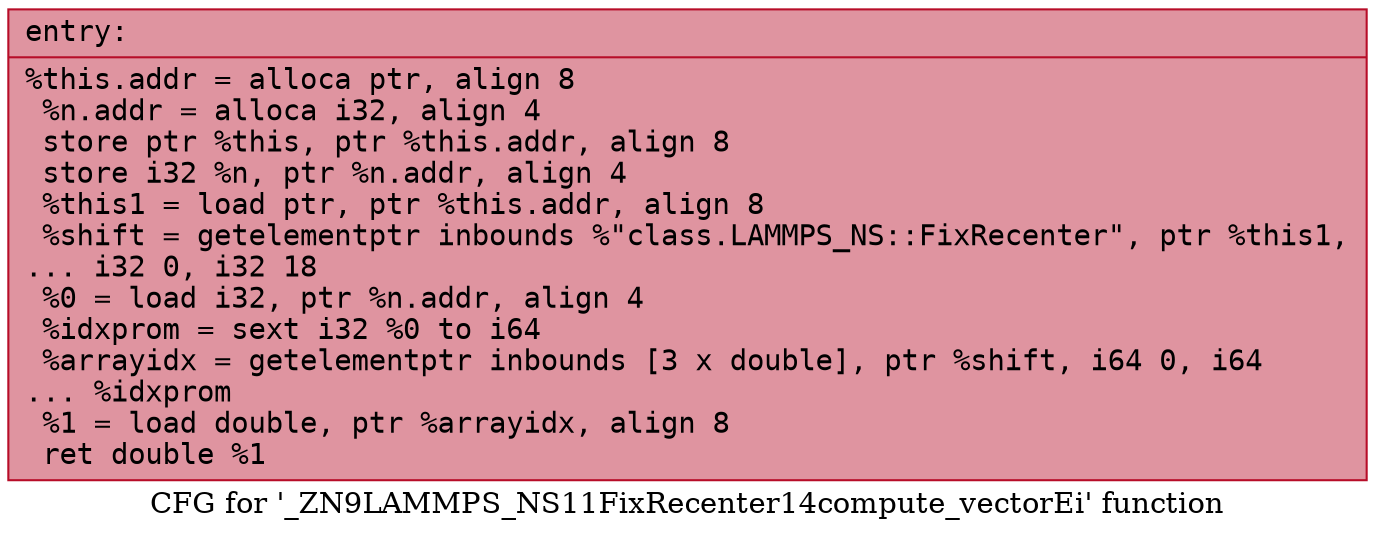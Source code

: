 digraph "CFG for '_ZN9LAMMPS_NS11FixRecenter14compute_vectorEi' function" {
	label="CFG for '_ZN9LAMMPS_NS11FixRecenter14compute_vectorEi' function";

	Node0x55b0daabc090 [shape=record,color="#b70d28ff", style=filled, fillcolor="#b70d2870" fontname="Courier",label="{entry:\l|  %this.addr = alloca ptr, align 8\l  %n.addr = alloca i32, align 4\l  store ptr %this, ptr %this.addr, align 8\l  store i32 %n, ptr %n.addr, align 4\l  %this1 = load ptr, ptr %this.addr, align 8\l  %shift = getelementptr inbounds %\"class.LAMMPS_NS::FixRecenter\", ptr %this1,\l... i32 0, i32 18\l  %0 = load i32, ptr %n.addr, align 4\l  %idxprom = sext i32 %0 to i64\l  %arrayidx = getelementptr inbounds [3 x double], ptr %shift, i64 0, i64\l... %idxprom\l  %1 = load double, ptr %arrayidx, align 8\l  ret double %1\l}"];
}
